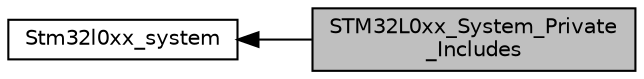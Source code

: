 digraph "STM32L0xx_System_Private_Includes"
{
  edge [fontname="Helvetica",fontsize="10",labelfontname="Helvetica",labelfontsize="10"];
  node [fontname="Helvetica",fontsize="10",shape=box];
  rankdir=LR;
  Node1 [label="STM32L0xx_System_Private\l_Includes",height=0.2,width=0.4,color="black", fillcolor="grey75", style="filled", fontcolor="black",tooltip=" "];
  Node2 [label="Stm32l0xx_system",height=0.2,width=0.4,color="black", fillcolor="white", style="filled",URL="$group__stm32l0xx__system.html",tooltip=" "];
  Node2->Node1 [shape=plaintext, dir="back", style="solid"];
}
